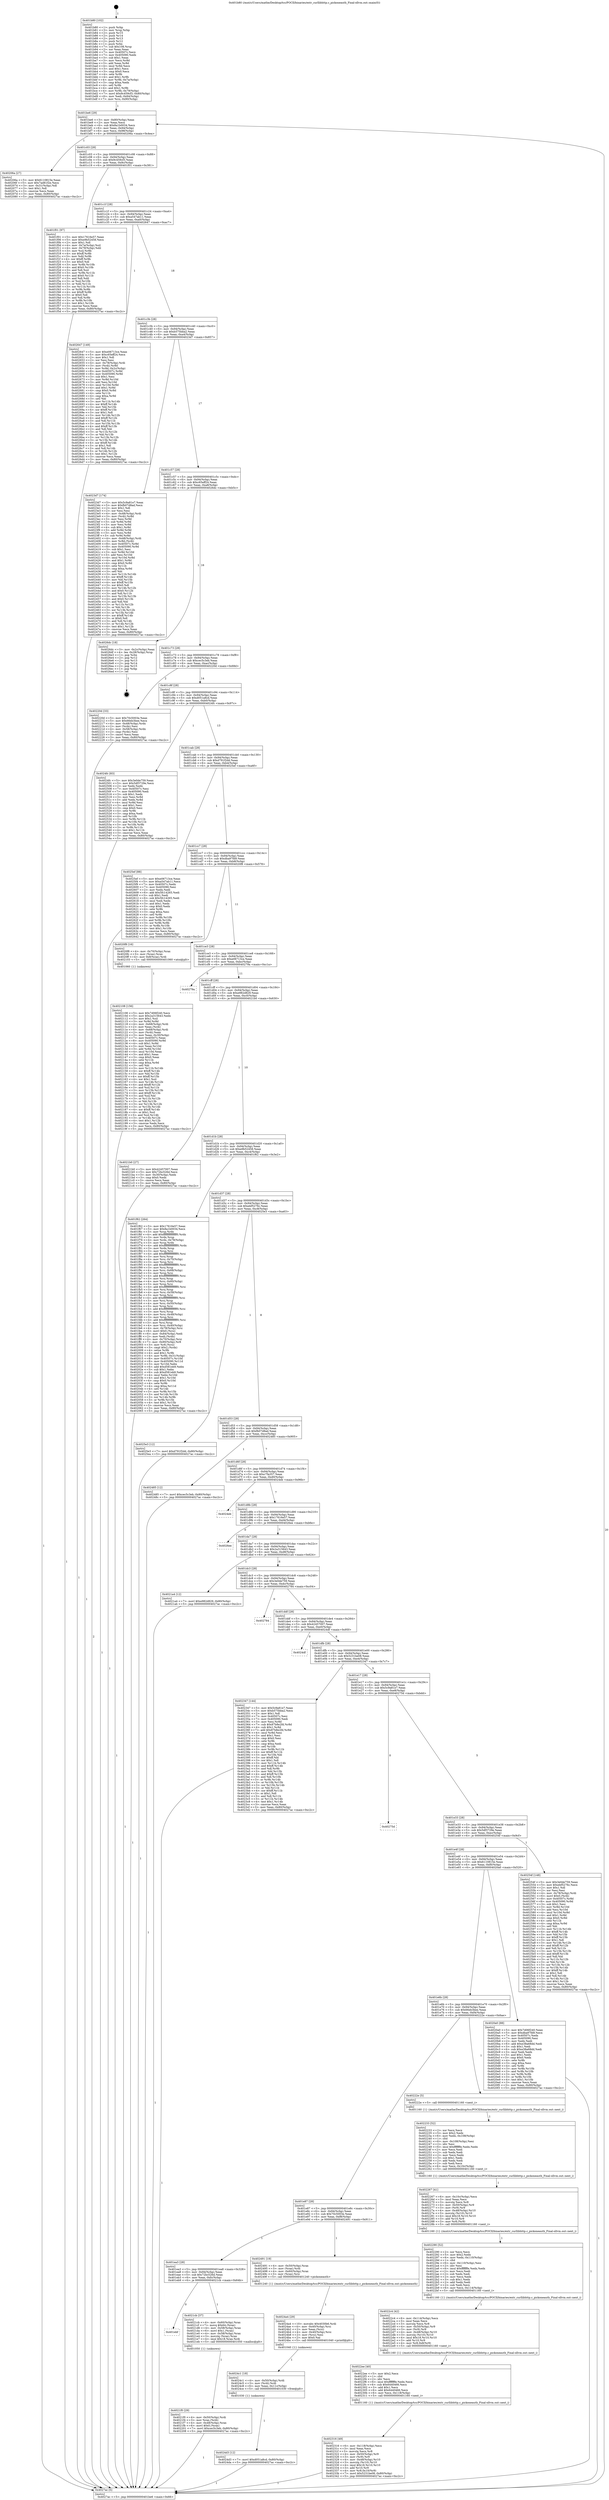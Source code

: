 digraph "0x401b80" {
  label = "0x401b80 (/mnt/c/Users/mathe/Desktop/tcc/POCII/binaries/extr_curllibhttp.c_pickoneauth_Final-ollvm.out::main(0))"
  labelloc = "t"
  node[shape=record]

  Entry [label="",width=0.3,height=0.3,shape=circle,fillcolor=black,style=filled]
  "0x401be6" [label="{
     0x401be6 [29]\l
     | [instrs]\l
     &nbsp;&nbsp;0x401be6 \<+3\>: mov -0x80(%rbp),%eax\l
     &nbsp;&nbsp;0x401be9 \<+2\>: mov %eax,%ecx\l
     &nbsp;&nbsp;0x401beb \<+6\>: sub $0x8a1b0034,%ecx\l
     &nbsp;&nbsp;0x401bf1 \<+6\>: mov %eax,-0x94(%rbp)\l
     &nbsp;&nbsp;0x401bf7 \<+6\>: mov %ecx,-0x98(%rbp)\l
     &nbsp;&nbsp;0x401bfd \<+6\>: je 000000000040206a \<main+0x4ea\>\l
  }"]
  "0x40206a" [label="{
     0x40206a [27]\l
     | [instrs]\l
     &nbsp;&nbsp;0x40206a \<+5\>: mov $0x6110815e,%eax\l
     &nbsp;&nbsp;0x40206f \<+5\>: mov $0x7ad81f2e,%ecx\l
     &nbsp;&nbsp;0x402074 \<+3\>: mov -0x31(%rbp),%dl\l
     &nbsp;&nbsp;0x402077 \<+3\>: test $0x1,%dl\l
     &nbsp;&nbsp;0x40207a \<+3\>: cmovne %ecx,%eax\l
     &nbsp;&nbsp;0x40207d \<+3\>: mov %eax,-0x80(%rbp)\l
     &nbsp;&nbsp;0x402080 \<+5\>: jmp 00000000004027ac \<main+0xc2c\>\l
  }"]
  "0x401c03" [label="{
     0x401c03 [28]\l
     | [instrs]\l
     &nbsp;&nbsp;0x401c03 \<+5\>: jmp 0000000000401c08 \<main+0x88\>\l
     &nbsp;&nbsp;0x401c08 \<+6\>: mov -0x94(%rbp),%eax\l
     &nbsp;&nbsp;0x401c0e \<+5\>: sub $0x9c459cf3,%eax\l
     &nbsp;&nbsp;0x401c13 \<+6\>: mov %eax,-0x9c(%rbp)\l
     &nbsp;&nbsp;0x401c19 \<+6\>: je 0000000000401f01 \<main+0x381\>\l
  }"]
  Exit [label="",width=0.3,height=0.3,shape=circle,fillcolor=black,style=filled,peripheries=2]
  "0x401f01" [label="{
     0x401f01 [97]\l
     | [instrs]\l
     &nbsp;&nbsp;0x401f01 \<+5\>: mov $0x17616e57,%eax\l
     &nbsp;&nbsp;0x401f06 \<+5\>: mov $0xe9b52458,%ecx\l
     &nbsp;&nbsp;0x401f0b \<+2\>: mov $0x1,%dl\l
     &nbsp;&nbsp;0x401f0d \<+4\>: mov -0x7a(%rbp),%sil\l
     &nbsp;&nbsp;0x401f11 \<+4\>: mov -0x79(%rbp),%dil\l
     &nbsp;&nbsp;0x401f15 \<+3\>: mov %sil,%r8b\l
     &nbsp;&nbsp;0x401f18 \<+4\>: xor $0xff,%r8b\l
     &nbsp;&nbsp;0x401f1c \<+3\>: mov %dil,%r9b\l
     &nbsp;&nbsp;0x401f1f \<+4\>: xor $0xff,%r9b\l
     &nbsp;&nbsp;0x401f23 \<+3\>: xor $0x0,%dl\l
     &nbsp;&nbsp;0x401f26 \<+3\>: mov %r8b,%r10b\l
     &nbsp;&nbsp;0x401f29 \<+4\>: and $0x0,%r10b\l
     &nbsp;&nbsp;0x401f2d \<+3\>: and %dl,%sil\l
     &nbsp;&nbsp;0x401f30 \<+3\>: mov %r9b,%r11b\l
     &nbsp;&nbsp;0x401f33 \<+4\>: and $0x0,%r11b\l
     &nbsp;&nbsp;0x401f37 \<+3\>: and %dl,%dil\l
     &nbsp;&nbsp;0x401f3a \<+3\>: or %sil,%r10b\l
     &nbsp;&nbsp;0x401f3d \<+3\>: or %dil,%r11b\l
     &nbsp;&nbsp;0x401f40 \<+3\>: xor %r11b,%r10b\l
     &nbsp;&nbsp;0x401f43 \<+3\>: or %r9b,%r8b\l
     &nbsp;&nbsp;0x401f46 \<+4\>: xor $0xff,%r8b\l
     &nbsp;&nbsp;0x401f4a \<+3\>: or $0x0,%dl\l
     &nbsp;&nbsp;0x401f4d \<+3\>: and %dl,%r8b\l
     &nbsp;&nbsp;0x401f50 \<+3\>: or %r8b,%r10b\l
     &nbsp;&nbsp;0x401f53 \<+4\>: test $0x1,%r10b\l
     &nbsp;&nbsp;0x401f57 \<+3\>: cmovne %ecx,%eax\l
     &nbsp;&nbsp;0x401f5a \<+3\>: mov %eax,-0x80(%rbp)\l
     &nbsp;&nbsp;0x401f5d \<+5\>: jmp 00000000004027ac \<main+0xc2c\>\l
  }"]
  "0x401c1f" [label="{
     0x401c1f [28]\l
     | [instrs]\l
     &nbsp;&nbsp;0x401c1f \<+5\>: jmp 0000000000401c24 \<main+0xa4\>\l
     &nbsp;&nbsp;0x401c24 \<+6\>: mov -0x94(%rbp),%eax\l
     &nbsp;&nbsp;0x401c2a \<+5\>: sub $0xa547ab11,%eax\l
     &nbsp;&nbsp;0x401c2f \<+6\>: mov %eax,-0xa0(%rbp)\l
     &nbsp;&nbsp;0x401c35 \<+6\>: je 0000000000402647 \<main+0xac7\>\l
  }"]
  "0x4027ac" [label="{
     0x4027ac [5]\l
     | [instrs]\l
     &nbsp;&nbsp;0x4027ac \<+5\>: jmp 0000000000401be6 \<main+0x66\>\l
  }"]
  "0x401b80" [label="{
     0x401b80 [102]\l
     | [instrs]\l
     &nbsp;&nbsp;0x401b80 \<+1\>: push %rbp\l
     &nbsp;&nbsp;0x401b81 \<+3\>: mov %rsp,%rbp\l
     &nbsp;&nbsp;0x401b84 \<+2\>: push %r15\l
     &nbsp;&nbsp;0x401b86 \<+2\>: push %r14\l
     &nbsp;&nbsp;0x401b88 \<+2\>: push %r13\l
     &nbsp;&nbsp;0x401b8a \<+2\>: push %r12\l
     &nbsp;&nbsp;0x401b8c \<+1\>: push %rbx\l
     &nbsp;&nbsp;0x401b8d \<+7\>: sub $0x108,%rsp\l
     &nbsp;&nbsp;0x401b94 \<+2\>: xor %eax,%eax\l
     &nbsp;&nbsp;0x401b96 \<+7\>: mov 0x40507c,%ecx\l
     &nbsp;&nbsp;0x401b9d \<+7\>: mov 0x405090,%edx\l
     &nbsp;&nbsp;0x401ba4 \<+3\>: sub $0x1,%eax\l
     &nbsp;&nbsp;0x401ba7 \<+3\>: mov %ecx,%r8d\l
     &nbsp;&nbsp;0x401baa \<+3\>: add %eax,%r8d\l
     &nbsp;&nbsp;0x401bad \<+4\>: imul %r8d,%ecx\l
     &nbsp;&nbsp;0x401bb1 \<+3\>: and $0x1,%ecx\l
     &nbsp;&nbsp;0x401bb4 \<+3\>: cmp $0x0,%ecx\l
     &nbsp;&nbsp;0x401bb7 \<+4\>: sete %r9b\l
     &nbsp;&nbsp;0x401bbb \<+4\>: and $0x1,%r9b\l
     &nbsp;&nbsp;0x401bbf \<+4\>: mov %r9b,-0x7a(%rbp)\l
     &nbsp;&nbsp;0x401bc3 \<+3\>: cmp $0xa,%edx\l
     &nbsp;&nbsp;0x401bc6 \<+4\>: setl %r9b\l
     &nbsp;&nbsp;0x401bca \<+4\>: and $0x1,%r9b\l
     &nbsp;&nbsp;0x401bce \<+4\>: mov %r9b,-0x79(%rbp)\l
     &nbsp;&nbsp;0x401bd2 \<+7\>: movl $0x9c459cf3,-0x80(%rbp)\l
     &nbsp;&nbsp;0x401bd9 \<+6\>: mov %edi,-0x84(%rbp)\l
     &nbsp;&nbsp;0x401bdf \<+7\>: mov %rsi,-0x90(%rbp)\l
  }"]
  "0x4024d3" [label="{
     0x4024d3 [12]\l
     | [instrs]\l
     &nbsp;&nbsp;0x4024d3 \<+7\>: movl $0xd051a8cd,-0x80(%rbp)\l
     &nbsp;&nbsp;0x4024da \<+5\>: jmp 00000000004027ac \<main+0xc2c\>\l
  }"]
  "0x402647" [label="{
     0x402647 [149]\l
     | [instrs]\l
     &nbsp;&nbsp;0x402647 \<+5\>: mov $0xe06713ce,%eax\l
     &nbsp;&nbsp;0x40264c \<+5\>: mov $0xc65eff24,%ecx\l
     &nbsp;&nbsp;0x402651 \<+2\>: mov $0x1,%dl\l
     &nbsp;&nbsp;0x402653 \<+2\>: xor %esi,%esi\l
     &nbsp;&nbsp;0x402655 \<+4\>: mov -0x78(%rbp),%rdi\l
     &nbsp;&nbsp;0x402659 \<+3\>: mov (%rdi),%r8d\l
     &nbsp;&nbsp;0x40265c \<+4\>: mov %r8d,-0x2c(%rbp)\l
     &nbsp;&nbsp;0x402660 \<+8\>: mov 0x40507c,%r8d\l
     &nbsp;&nbsp;0x402668 \<+8\>: mov 0x405090,%r9d\l
     &nbsp;&nbsp;0x402670 \<+3\>: sub $0x1,%esi\l
     &nbsp;&nbsp;0x402673 \<+3\>: mov %r8d,%r10d\l
     &nbsp;&nbsp;0x402676 \<+3\>: add %esi,%r10d\l
     &nbsp;&nbsp;0x402679 \<+4\>: imul %r10d,%r8d\l
     &nbsp;&nbsp;0x40267d \<+4\>: and $0x1,%r8d\l
     &nbsp;&nbsp;0x402681 \<+4\>: cmp $0x0,%r8d\l
     &nbsp;&nbsp;0x402685 \<+4\>: sete %r11b\l
     &nbsp;&nbsp;0x402689 \<+4\>: cmp $0xa,%r9d\l
     &nbsp;&nbsp;0x40268d \<+3\>: setl %bl\l
     &nbsp;&nbsp;0x402690 \<+3\>: mov %r11b,%r14b\l
     &nbsp;&nbsp;0x402693 \<+4\>: xor $0xff,%r14b\l
     &nbsp;&nbsp;0x402697 \<+3\>: mov %bl,%r15b\l
     &nbsp;&nbsp;0x40269a \<+4\>: xor $0xff,%r15b\l
     &nbsp;&nbsp;0x40269e \<+3\>: xor $0x1,%dl\l
     &nbsp;&nbsp;0x4026a1 \<+3\>: mov %r14b,%r12b\l
     &nbsp;&nbsp;0x4026a4 \<+4\>: and $0xff,%r12b\l
     &nbsp;&nbsp;0x4026a8 \<+3\>: and %dl,%r11b\l
     &nbsp;&nbsp;0x4026ab \<+3\>: mov %r15b,%r13b\l
     &nbsp;&nbsp;0x4026ae \<+4\>: and $0xff,%r13b\l
     &nbsp;&nbsp;0x4026b2 \<+2\>: and %dl,%bl\l
     &nbsp;&nbsp;0x4026b4 \<+3\>: or %r11b,%r12b\l
     &nbsp;&nbsp;0x4026b7 \<+3\>: or %bl,%r13b\l
     &nbsp;&nbsp;0x4026ba \<+3\>: xor %r13b,%r12b\l
     &nbsp;&nbsp;0x4026bd \<+3\>: or %r15b,%r14b\l
     &nbsp;&nbsp;0x4026c0 \<+4\>: xor $0xff,%r14b\l
     &nbsp;&nbsp;0x4026c4 \<+3\>: or $0x1,%dl\l
     &nbsp;&nbsp;0x4026c7 \<+3\>: and %dl,%r14b\l
     &nbsp;&nbsp;0x4026ca \<+3\>: or %r14b,%r12b\l
     &nbsp;&nbsp;0x4026cd \<+4\>: test $0x1,%r12b\l
     &nbsp;&nbsp;0x4026d1 \<+3\>: cmovne %ecx,%eax\l
     &nbsp;&nbsp;0x4026d4 \<+3\>: mov %eax,-0x80(%rbp)\l
     &nbsp;&nbsp;0x4026d7 \<+5\>: jmp 00000000004027ac \<main+0xc2c\>\l
  }"]
  "0x401c3b" [label="{
     0x401c3b [28]\l
     | [instrs]\l
     &nbsp;&nbsp;0x401c3b \<+5\>: jmp 0000000000401c40 \<main+0xc0\>\l
     &nbsp;&nbsp;0x401c40 \<+6\>: mov -0x94(%rbp),%eax\l
     &nbsp;&nbsp;0x401c46 \<+5\>: sub $0xb575bba2,%eax\l
     &nbsp;&nbsp;0x401c4b \<+6\>: mov %eax,-0xa4(%rbp)\l
     &nbsp;&nbsp;0x401c51 \<+6\>: je 00000000004023d7 \<main+0x857\>\l
  }"]
  "0x4024c1" [label="{
     0x4024c1 [18]\l
     | [instrs]\l
     &nbsp;&nbsp;0x4024c1 \<+4\>: mov -0x50(%rbp),%rdi\l
     &nbsp;&nbsp;0x4024c5 \<+3\>: mov (%rdi),%rdi\l
     &nbsp;&nbsp;0x4024c8 \<+6\>: mov %eax,-0x11c(%rbp)\l
     &nbsp;&nbsp;0x4024ce \<+5\>: call 0000000000401030 \<free@plt\>\l
     | [calls]\l
     &nbsp;&nbsp;0x401030 \{1\} (unknown)\l
  }"]
  "0x4023d7" [label="{
     0x4023d7 [174]\l
     | [instrs]\l
     &nbsp;&nbsp;0x4023d7 \<+5\>: mov $0x5c9a81e7,%eax\l
     &nbsp;&nbsp;0x4023dc \<+5\>: mov $0xfb07d8ad,%ecx\l
     &nbsp;&nbsp;0x4023e1 \<+2\>: mov $0x1,%dl\l
     &nbsp;&nbsp;0x4023e3 \<+2\>: xor %esi,%esi\l
     &nbsp;&nbsp;0x4023e5 \<+4\>: mov -0x48(%rbp),%rdi\l
     &nbsp;&nbsp;0x4023e9 \<+3\>: mov (%rdi),%r8d\l
     &nbsp;&nbsp;0x4023ec \<+3\>: mov %esi,%r9d\l
     &nbsp;&nbsp;0x4023ef \<+3\>: sub %r8d,%r9d\l
     &nbsp;&nbsp;0x4023f2 \<+3\>: mov %esi,%r8d\l
     &nbsp;&nbsp;0x4023f5 \<+4\>: sub $0x1,%r8d\l
     &nbsp;&nbsp;0x4023f9 \<+3\>: add %r8d,%r9d\l
     &nbsp;&nbsp;0x4023fc \<+3\>: mov %esi,%r8d\l
     &nbsp;&nbsp;0x4023ff \<+3\>: sub %r9d,%r8d\l
     &nbsp;&nbsp;0x402402 \<+4\>: mov -0x48(%rbp),%rdi\l
     &nbsp;&nbsp;0x402406 \<+3\>: mov %r8d,(%rdi)\l
     &nbsp;&nbsp;0x402409 \<+8\>: mov 0x40507c,%r8d\l
     &nbsp;&nbsp;0x402411 \<+8\>: mov 0x405090,%r9d\l
     &nbsp;&nbsp;0x402419 \<+3\>: sub $0x1,%esi\l
     &nbsp;&nbsp;0x40241c \<+3\>: mov %r8d,%r10d\l
     &nbsp;&nbsp;0x40241f \<+3\>: add %esi,%r10d\l
     &nbsp;&nbsp;0x402422 \<+4\>: imul %r10d,%r8d\l
     &nbsp;&nbsp;0x402426 \<+4\>: and $0x1,%r8d\l
     &nbsp;&nbsp;0x40242a \<+4\>: cmp $0x0,%r8d\l
     &nbsp;&nbsp;0x40242e \<+4\>: sete %r11b\l
     &nbsp;&nbsp;0x402432 \<+4\>: cmp $0xa,%r9d\l
     &nbsp;&nbsp;0x402436 \<+3\>: setl %bl\l
     &nbsp;&nbsp;0x402439 \<+3\>: mov %r11b,%r14b\l
     &nbsp;&nbsp;0x40243c \<+4\>: xor $0xff,%r14b\l
     &nbsp;&nbsp;0x402440 \<+3\>: mov %bl,%r15b\l
     &nbsp;&nbsp;0x402443 \<+4\>: xor $0xff,%r15b\l
     &nbsp;&nbsp;0x402447 \<+3\>: xor $0x0,%dl\l
     &nbsp;&nbsp;0x40244a \<+3\>: mov %r14b,%r12b\l
     &nbsp;&nbsp;0x40244d \<+4\>: and $0x0,%r12b\l
     &nbsp;&nbsp;0x402451 \<+3\>: and %dl,%r11b\l
     &nbsp;&nbsp;0x402454 \<+3\>: mov %r15b,%r13b\l
     &nbsp;&nbsp;0x402457 \<+4\>: and $0x0,%r13b\l
     &nbsp;&nbsp;0x40245b \<+2\>: and %dl,%bl\l
     &nbsp;&nbsp;0x40245d \<+3\>: or %r11b,%r12b\l
     &nbsp;&nbsp;0x402460 \<+3\>: or %bl,%r13b\l
     &nbsp;&nbsp;0x402463 \<+3\>: xor %r13b,%r12b\l
     &nbsp;&nbsp;0x402466 \<+3\>: or %r15b,%r14b\l
     &nbsp;&nbsp;0x402469 \<+4\>: xor $0xff,%r14b\l
     &nbsp;&nbsp;0x40246d \<+3\>: or $0x0,%dl\l
     &nbsp;&nbsp;0x402470 \<+3\>: and %dl,%r14b\l
     &nbsp;&nbsp;0x402473 \<+3\>: or %r14b,%r12b\l
     &nbsp;&nbsp;0x402476 \<+4\>: test $0x1,%r12b\l
     &nbsp;&nbsp;0x40247a \<+3\>: cmovne %ecx,%eax\l
     &nbsp;&nbsp;0x40247d \<+3\>: mov %eax,-0x80(%rbp)\l
     &nbsp;&nbsp;0x402480 \<+5\>: jmp 00000000004027ac \<main+0xc2c\>\l
  }"]
  "0x401c57" [label="{
     0x401c57 [28]\l
     | [instrs]\l
     &nbsp;&nbsp;0x401c57 \<+5\>: jmp 0000000000401c5c \<main+0xdc\>\l
     &nbsp;&nbsp;0x401c5c \<+6\>: mov -0x94(%rbp),%eax\l
     &nbsp;&nbsp;0x401c62 \<+5\>: sub $0xc65eff24,%eax\l
     &nbsp;&nbsp;0x401c67 \<+6\>: mov %eax,-0xa8(%rbp)\l
     &nbsp;&nbsp;0x401c6d \<+6\>: je 00000000004026dc \<main+0xb5c\>\l
  }"]
  "0x4024a4" [label="{
     0x4024a4 [29]\l
     | [instrs]\l
     &nbsp;&nbsp;0x4024a4 \<+10\>: movabs $0x4030b6,%rdi\l
     &nbsp;&nbsp;0x4024ae \<+4\>: mov -0x40(%rbp),%rsi\l
     &nbsp;&nbsp;0x4024b2 \<+2\>: mov %eax,(%rsi)\l
     &nbsp;&nbsp;0x4024b4 \<+4\>: mov -0x40(%rbp),%rsi\l
     &nbsp;&nbsp;0x4024b8 \<+2\>: mov (%rsi),%esi\l
     &nbsp;&nbsp;0x4024ba \<+2\>: mov $0x0,%al\l
     &nbsp;&nbsp;0x4024bc \<+5\>: call 0000000000401040 \<printf@plt\>\l
     | [calls]\l
     &nbsp;&nbsp;0x401040 \{1\} (unknown)\l
  }"]
  "0x4026dc" [label="{
     0x4026dc [18]\l
     | [instrs]\l
     &nbsp;&nbsp;0x4026dc \<+3\>: mov -0x2c(%rbp),%eax\l
     &nbsp;&nbsp;0x4026df \<+4\>: lea -0x28(%rbp),%rsp\l
     &nbsp;&nbsp;0x4026e3 \<+1\>: pop %rbx\l
     &nbsp;&nbsp;0x4026e4 \<+2\>: pop %r12\l
     &nbsp;&nbsp;0x4026e6 \<+2\>: pop %r13\l
     &nbsp;&nbsp;0x4026e8 \<+2\>: pop %r14\l
     &nbsp;&nbsp;0x4026ea \<+2\>: pop %r15\l
     &nbsp;&nbsp;0x4026ec \<+1\>: pop %rbp\l
     &nbsp;&nbsp;0x4026ed \<+1\>: ret\l
  }"]
  "0x401c73" [label="{
     0x401c73 [28]\l
     | [instrs]\l
     &nbsp;&nbsp;0x401c73 \<+5\>: jmp 0000000000401c78 \<main+0xf8\>\l
     &nbsp;&nbsp;0x401c78 \<+6\>: mov -0x94(%rbp),%eax\l
     &nbsp;&nbsp;0x401c7e \<+5\>: sub $0xcec5c3eb,%eax\l
     &nbsp;&nbsp;0x401c83 \<+6\>: mov %eax,-0xac(%rbp)\l
     &nbsp;&nbsp;0x401c89 \<+6\>: je 000000000040220d \<main+0x68d\>\l
  }"]
  "0x402316" [label="{
     0x402316 [49]\l
     | [instrs]\l
     &nbsp;&nbsp;0x402316 \<+6\>: mov -0x118(%rbp),%ecx\l
     &nbsp;&nbsp;0x40231c \<+3\>: imul %eax,%ecx\l
     &nbsp;&nbsp;0x40231f \<+3\>: movslq %ecx,%r8\l
     &nbsp;&nbsp;0x402322 \<+4\>: mov -0x50(%rbp),%r9\l
     &nbsp;&nbsp;0x402326 \<+3\>: mov (%r9),%r9\l
     &nbsp;&nbsp;0x402329 \<+4\>: mov -0x48(%rbp),%r10\l
     &nbsp;&nbsp;0x40232d \<+3\>: movslq (%r10),%r10\l
     &nbsp;&nbsp;0x402330 \<+4\>: imul $0x18,%r10,%r10\l
     &nbsp;&nbsp;0x402334 \<+3\>: add %r10,%r9\l
     &nbsp;&nbsp;0x402337 \<+4\>: mov %r8,0x10(%r9)\l
     &nbsp;&nbsp;0x40233b \<+7\>: movl $0x5231be08,-0x80(%rbp)\l
     &nbsp;&nbsp;0x402342 \<+5\>: jmp 00000000004027ac \<main+0xc2c\>\l
  }"]
  "0x40220d" [label="{
     0x40220d [33]\l
     | [instrs]\l
     &nbsp;&nbsp;0x40220d \<+5\>: mov $0x70c5003e,%eax\l
     &nbsp;&nbsp;0x402212 \<+5\>: mov $0x66eb3bee,%ecx\l
     &nbsp;&nbsp;0x402217 \<+4\>: mov -0x48(%rbp),%rdx\l
     &nbsp;&nbsp;0x40221b \<+2\>: mov (%rdx),%esi\l
     &nbsp;&nbsp;0x40221d \<+4\>: mov -0x58(%rbp),%rdx\l
     &nbsp;&nbsp;0x402221 \<+2\>: cmp (%rdx),%esi\l
     &nbsp;&nbsp;0x402223 \<+3\>: cmovl %ecx,%eax\l
     &nbsp;&nbsp;0x402226 \<+3\>: mov %eax,-0x80(%rbp)\l
     &nbsp;&nbsp;0x402229 \<+5\>: jmp 00000000004027ac \<main+0xc2c\>\l
  }"]
  "0x401c8f" [label="{
     0x401c8f [28]\l
     | [instrs]\l
     &nbsp;&nbsp;0x401c8f \<+5\>: jmp 0000000000401c94 \<main+0x114\>\l
     &nbsp;&nbsp;0x401c94 \<+6\>: mov -0x94(%rbp),%eax\l
     &nbsp;&nbsp;0x401c9a \<+5\>: sub $0xd051a8cd,%eax\l
     &nbsp;&nbsp;0x401c9f \<+6\>: mov %eax,-0xb0(%rbp)\l
     &nbsp;&nbsp;0x401ca5 \<+6\>: je 00000000004024fc \<main+0x97c\>\l
  }"]
  "0x4022ee" [label="{
     0x4022ee [40]\l
     | [instrs]\l
     &nbsp;&nbsp;0x4022ee \<+5\>: mov $0x2,%ecx\l
     &nbsp;&nbsp;0x4022f3 \<+1\>: cltd\l
     &nbsp;&nbsp;0x4022f4 \<+2\>: idiv %ecx\l
     &nbsp;&nbsp;0x4022f6 \<+6\>: imul $0xfffffffe,%edx,%ecx\l
     &nbsp;&nbsp;0x4022fc \<+6\>: sub $0x6440466,%ecx\l
     &nbsp;&nbsp;0x402302 \<+3\>: add $0x1,%ecx\l
     &nbsp;&nbsp;0x402305 \<+6\>: add $0x6440466,%ecx\l
     &nbsp;&nbsp;0x40230b \<+6\>: mov %ecx,-0x118(%rbp)\l
     &nbsp;&nbsp;0x402311 \<+5\>: call 0000000000401160 \<next_i\>\l
     | [calls]\l
     &nbsp;&nbsp;0x401160 \{1\} (/mnt/c/Users/mathe/Desktop/tcc/POCII/binaries/extr_curllibhttp.c_pickoneauth_Final-ollvm.out::next_i)\l
  }"]
  "0x4024fc" [label="{
     0x4024fc [83]\l
     | [instrs]\l
     &nbsp;&nbsp;0x4024fc \<+5\>: mov $0x3e0de759,%eax\l
     &nbsp;&nbsp;0x402501 \<+5\>: mov $0x5df3729e,%ecx\l
     &nbsp;&nbsp;0x402506 \<+2\>: xor %edx,%edx\l
     &nbsp;&nbsp;0x402508 \<+7\>: mov 0x40507c,%esi\l
     &nbsp;&nbsp;0x40250f \<+7\>: mov 0x405090,%edi\l
     &nbsp;&nbsp;0x402516 \<+3\>: sub $0x1,%edx\l
     &nbsp;&nbsp;0x402519 \<+3\>: mov %esi,%r8d\l
     &nbsp;&nbsp;0x40251c \<+3\>: add %edx,%r8d\l
     &nbsp;&nbsp;0x40251f \<+4\>: imul %r8d,%esi\l
     &nbsp;&nbsp;0x402523 \<+3\>: and $0x1,%esi\l
     &nbsp;&nbsp;0x402526 \<+3\>: cmp $0x0,%esi\l
     &nbsp;&nbsp;0x402529 \<+4\>: sete %r9b\l
     &nbsp;&nbsp;0x40252d \<+3\>: cmp $0xa,%edi\l
     &nbsp;&nbsp;0x402530 \<+4\>: setl %r10b\l
     &nbsp;&nbsp;0x402534 \<+3\>: mov %r9b,%r11b\l
     &nbsp;&nbsp;0x402537 \<+3\>: and %r10b,%r11b\l
     &nbsp;&nbsp;0x40253a \<+3\>: xor %r10b,%r9b\l
     &nbsp;&nbsp;0x40253d \<+3\>: or %r9b,%r11b\l
     &nbsp;&nbsp;0x402540 \<+4\>: test $0x1,%r11b\l
     &nbsp;&nbsp;0x402544 \<+3\>: cmovne %ecx,%eax\l
     &nbsp;&nbsp;0x402547 \<+3\>: mov %eax,-0x80(%rbp)\l
     &nbsp;&nbsp;0x40254a \<+5\>: jmp 00000000004027ac \<main+0xc2c\>\l
  }"]
  "0x401cab" [label="{
     0x401cab [28]\l
     | [instrs]\l
     &nbsp;&nbsp;0x401cab \<+5\>: jmp 0000000000401cb0 \<main+0x130\>\l
     &nbsp;&nbsp;0x401cb0 \<+6\>: mov -0x94(%rbp),%eax\l
     &nbsp;&nbsp;0x401cb6 \<+5\>: sub $0xd791f2dd,%eax\l
     &nbsp;&nbsp;0x401cbb \<+6\>: mov %eax,-0xb4(%rbp)\l
     &nbsp;&nbsp;0x401cc1 \<+6\>: je 00000000004025ef \<main+0xa6f\>\l
  }"]
  "0x4022c4" [label="{
     0x4022c4 [42]\l
     | [instrs]\l
     &nbsp;&nbsp;0x4022c4 \<+6\>: mov -0x114(%rbp),%ecx\l
     &nbsp;&nbsp;0x4022ca \<+3\>: imul %eax,%ecx\l
     &nbsp;&nbsp;0x4022cd \<+3\>: movslq %ecx,%r8\l
     &nbsp;&nbsp;0x4022d0 \<+4\>: mov -0x50(%rbp),%r9\l
     &nbsp;&nbsp;0x4022d4 \<+3\>: mov (%r9),%r9\l
     &nbsp;&nbsp;0x4022d7 \<+4\>: mov -0x48(%rbp),%r10\l
     &nbsp;&nbsp;0x4022db \<+3\>: movslq (%r10),%r10\l
     &nbsp;&nbsp;0x4022de \<+4\>: imul $0x18,%r10,%r10\l
     &nbsp;&nbsp;0x4022e2 \<+3\>: add %r10,%r9\l
     &nbsp;&nbsp;0x4022e5 \<+4\>: mov %r8,0x8(%r9)\l
     &nbsp;&nbsp;0x4022e9 \<+5\>: call 0000000000401160 \<next_i\>\l
     | [calls]\l
     &nbsp;&nbsp;0x401160 \{1\} (/mnt/c/Users/mathe/Desktop/tcc/POCII/binaries/extr_curllibhttp.c_pickoneauth_Final-ollvm.out::next_i)\l
  }"]
  "0x4025ef" [label="{
     0x4025ef [88]\l
     | [instrs]\l
     &nbsp;&nbsp;0x4025ef \<+5\>: mov $0xe06713ce,%eax\l
     &nbsp;&nbsp;0x4025f4 \<+5\>: mov $0xa547ab11,%ecx\l
     &nbsp;&nbsp;0x4025f9 \<+7\>: mov 0x40507c,%edx\l
     &nbsp;&nbsp;0x402600 \<+7\>: mov 0x405090,%esi\l
     &nbsp;&nbsp;0x402607 \<+2\>: mov %edx,%edi\l
     &nbsp;&nbsp;0x402609 \<+6\>: add $0x5fc14265,%edi\l
     &nbsp;&nbsp;0x40260f \<+3\>: sub $0x1,%edi\l
     &nbsp;&nbsp;0x402612 \<+6\>: sub $0x5fc14265,%edi\l
     &nbsp;&nbsp;0x402618 \<+3\>: imul %edi,%edx\l
     &nbsp;&nbsp;0x40261b \<+3\>: and $0x1,%edx\l
     &nbsp;&nbsp;0x40261e \<+3\>: cmp $0x0,%edx\l
     &nbsp;&nbsp;0x402621 \<+4\>: sete %r8b\l
     &nbsp;&nbsp;0x402625 \<+3\>: cmp $0xa,%esi\l
     &nbsp;&nbsp;0x402628 \<+4\>: setl %r9b\l
     &nbsp;&nbsp;0x40262c \<+3\>: mov %r8b,%r10b\l
     &nbsp;&nbsp;0x40262f \<+3\>: and %r9b,%r10b\l
     &nbsp;&nbsp;0x402632 \<+3\>: xor %r9b,%r8b\l
     &nbsp;&nbsp;0x402635 \<+3\>: or %r8b,%r10b\l
     &nbsp;&nbsp;0x402638 \<+4\>: test $0x1,%r10b\l
     &nbsp;&nbsp;0x40263c \<+3\>: cmovne %ecx,%eax\l
     &nbsp;&nbsp;0x40263f \<+3\>: mov %eax,-0x80(%rbp)\l
     &nbsp;&nbsp;0x402642 \<+5\>: jmp 00000000004027ac \<main+0xc2c\>\l
  }"]
  "0x401cc7" [label="{
     0x401cc7 [28]\l
     | [instrs]\l
     &nbsp;&nbsp;0x401cc7 \<+5\>: jmp 0000000000401ccc \<main+0x14c\>\l
     &nbsp;&nbsp;0x401ccc \<+6\>: mov -0x94(%rbp),%eax\l
     &nbsp;&nbsp;0x401cd2 \<+5\>: sub $0xdba97fd9,%eax\l
     &nbsp;&nbsp;0x401cd7 \<+6\>: mov %eax,-0xb8(%rbp)\l
     &nbsp;&nbsp;0x401cdd \<+6\>: je 00000000004020f8 \<main+0x578\>\l
  }"]
  "0x402290" [label="{
     0x402290 [52]\l
     | [instrs]\l
     &nbsp;&nbsp;0x402290 \<+2\>: xor %ecx,%ecx\l
     &nbsp;&nbsp;0x402292 \<+5\>: mov $0x2,%edx\l
     &nbsp;&nbsp;0x402297 \<+6\>: mov %edx,-0x110(%rbp)\l
     &nbsp;&nbsp;0x40229d \<+1\>: cltd\l
     &nbsp;&nbsp;0x40229e \<+6\>: mov -0x110(%rbp),%esi\l
     &nbsp;&nbsp;0x4022a4 \<+2\>: idiv %esi\l
     &nbsp;&nbsp;0x4022a6 \<+6\>: imul $0xfffffffe,%edx,%edx\l
     &nbsp;&nbsp;0x4022ac \<+2\>: mov %ecx,%edi\l
     &nbsp;&nbsp;0x4022ae \<+2\>: sub %edx,%edi\l
     &nbsp;&nbsp;0x4022b0 \<+2\>: mov %ecx,%edx\l
     &nbsp;&nbsp;0x4022b2 \<+3\>: sub $0x1,%edx\l
     &nbsp;&nbsp;0x4022b5 \<+2\>: add %edx,%edi\l
     &nbsp;&nbsp;0x4022b7 \<+2\>: sub %edi,%ecx\l
     &nbsp;&nbsp;0x4022b9 \<+6\>: mov %ecx,-0x114(%rbp)\l
     &nbsp;&nbsp;0x4022bf \<+5\>: call 0000000000401160 \<next_i\>\l
     | [calls]\l
     &nbsp;&nbsp;0x401160 \{1\} (/mnt/c/Users/mathe/Desktop/tcc/POCII/binaries/extr_curllibhttp.c_pickoneauth_Final-ollvm.out::next_i)\l
  }"]
  "0x4020f8" [label="{
     0x4020f8 [16]\l
     | [instrs]\l
     &nbsp;&nbsp;0x4020f8 \<+4\>: mov -0x70(%rbp),%rax\l
     &nbsp;&nbsp;0x4020fc \<+3\>: mov (%rax),%rax\l
     &nbsp;&nbsp;0x4020ff \<+4\>: mov 0x8(%rax),%rdi\l
     &nbsp;&nbsp;0x402103 \<+5\>: call 0000000000401060 \<atoi@plt\>\l
     | [calls]\l
     &nbsp;&nbsp;0x401060 \{1\} (unknown)\l
  }"]
  "0x401ce3" [label="{
     0x401ce3 [28]\l
     | [instrs]\l
     &nbsp;&nbsp;0x401ce3 \<+5\>: jmp 0000000000401ce8 \<main+0x168\>\l
     &nbsp;&nbsp;0x401ce8 \<+6\>: mov -0x94(%rbp),%eax\l
     &nbsp;&nbsp;0x401cee \<+5\>: sub $0xe06713ce,%eax\l
     &nbsp;&nbsp;0x401cf3 \<+6\>: mov %eax,-0xbc(%rbp)\l
     &nbsp;&nbsp;0x401cf9 \<+6\>: je 000000000040279a \<main+0xc1a\>\l
  }"]
  "0x402267" [label="{
     0x402267 [41]\l
     | [instrs]\l
     &nbsp;&nbsp;0x402267 \<+6\>: mov -0x10c(%rbp),%ecx\l
     &nbsp;&nbsp;0x40226d \<+3\>: imul %eax,%ecx\l
     &nbsp;&nbsp;0x402270 \<+3\>: movslq %ecx,%r8\l
     &nbsp;&nbsp;0x402273 \<+4\>: mov -0x50(%rbp),%r9\l
     &nbsp;&nbsp;0x402277 \<+3\>: mov (%r9),%r9\l
     &nbsp;&nbsp;0x40227a \<+4\>: mov -0x48(%rbp),%r10\l
     &nbsp;&nbsp;0x40227e \<+3\>: movslq (%r10),%r10\l
     &nbsp;&nbsp;0x402281 \<+4\>: imul $0x18,%r10,%r10\l
     &nbsp;&nbsp;0x402285 \<+3\>: add %r10,%r9\l
     &nbsp;&nbsp;0x402288 \<+3\>: mov %r8,(%r9)\l
     &nbsp;&nbsp;0x40228b \<+5\>: call 0000000000401160 \<next_i\>\l
     | [calls]\l
     &nbsp;&nbsp;0x401160 \{1\} (/mnt/c/Users/mathe/Desktop/tcc/POCII/binaries/extr_curllibhttp.c_pickoneauth_Final-ollvm.out::next_i)\l
  }"]
  "0x40279a" [label="{
     0x40279a\l
  }", style=dashed]
  "0x401cff" [label="{
     0x401cff [28]\l
     | [instrs]\l
     &nbsp;&nbsp;0x401cff \<+5\>: jmp 0000000000401d04 \<main+0x184\>\l
     &nbsp;&nbsp;0x401d04 \<+6\>: mov -0x94(%rbp),%eax\l
     &nbsp;&nbsp;0x401d0a \<+5\>: sub $0xe982d829,%eax\l
     &nbsp;&nbsp;0x401d0f \<+6\>: mov %eax,-0xc0(%rbp)\l
     &nbsp;&nbsp;0x401d15 \<+6\>: je 00000000004021b0 \<main+0x630\>\l
  }"]
  "0x402233" [label="{
     0x402233 [52]\l
     | [instrs]\l
     &nbsp;&nbsp;0x402233 \<+2\>: xor %ecx,%ecx\l
     &nbsp;&nbsp;0x402235 \<+5\>: mov $0x2,%edx\l
     &nbsp;&nbsp;0x40223a \<+6\>: mov %edx,-0x108(%rbp)\l
     &nbsp;&nbsp;0x402240 \<+1\>: cltd\l
     &nbsp;&nbsp;0x402241 \<+6\>: mov -0x108(%rbp),%esi\l
     &nbsp;&nbsp;0x402247 \<+2\>: idiv %esi\l
     &nbsp;&nbsp;0x402249 \<+6\>: imul $0xfffffffe,%edx,%edx\l
     &nbsp;&nbsp;0x40224f \<+2\>: mov %ecx,%edi\l
     &nbsp;&nbsp;0x402251 \<+2\>: sub %edx,%edi\l
     &nbsp;&nbsp;0x402253 \<+2\>: mov %ecx,%edx\l
     &nbsp;&nbsp;0x402255 \<+3\>: sub $0x1,%edx\l
     &nbsp;&nbsp;0x402258 \<+2\>: add %edx,%edi\l
     &nbsp;&nbsp;0x40225a \<+2\>: sub %edi,%ecx\l
     &nbsp;&nbsp;0x40225c \<+6\>: mov %ecx,-0x10c(%rbp)\l
     &nbsp;&nbsp;0x402262 \<+5\>: call 0000000000401160 \<next_i\>\l
     | [calls]\l
     &nbsp;&nbsp;0x401160 \{1\} (/mnt/c/Users/mathe/Desktop/tcc/POCII/binaries/extr_curllibhttp.c_pickoneauth_Final-ollvm.out::next_i)\l
  }"]
  "0x4021b0" [label="{
     0x4021b0 [27]\l
     | [instrs]\l
     &nbsp;&nbsp;0x4021b0 \<+5\>: mov $0x42457007,%eax\l
     &nbsp;&nbsp;0x4021b5 \<+5\>: mov $0x72bc526d,%ecx\l
     &nbsp;&nbsp;0x4021ba \<+3\>: mov -0x30(%rbp),%edx\l
     &nbsp;&nbsp;0x4021bd \<+3\>: cmp $0x0,%edx\l
     &nbsp;&nbsp;0x4021c0 \<+3\>: cmove %ecx,%eax\l
     &nbsp;&nbsp;0x4021c3 \<+3\>: mov %eax,-0x80(%rbp)\l
     &nbsp;&nbsp;0x4021c6 \<+5\>: jmp 00000000004027ac \<main+0xc2c\>\l
  }"]
  "0x401d1b" [label="{
     0x401d1b [28]\l
     | [instrs]\l
     &nbsp;&nbsp;0x401d1b \<+5\>: jmp 0000000000401d20 \<main+0x1a0\>\l
     &nbsp;&nbsp;0x401d20 \<+6\>: mov -0x94(%rbp),%eax\l
     &nbsp;&nbsp;0x401d26 \<+5\>: sub $0xe9b52458,%eax\l
     &nbsp;&nbsp;0x401d2b \<+6\>: mov %eax,-0xc4(%rbp)\l
     &nbsp;&nbsp;0x401d31 \<+6\>: je 0000000000401f62 \<main+0x3e2\>\l
  }"]
  "0x4021f0" [label="{
     0x4021f0 [29]\l
     | [instrs]\l
     &nbsp;&nbsp;0x4021f0 \<+4\>: mov -0x50(%rbp),%rdi\l
     &nbsp;&nbsp;0x4021f4 \<+3\>: mov %rax,(%rdi)\l
     &nbsp;&nbsp;0x4021f7 \<+4\>: mov -0x48(%rbp),%rax\l
     &nbsp;&nbsp;0x4021fb \<+6\>: movl $0x0,(%rax)\l
     &nbsp;&nbsp;0x402201 \<+7\>: movl $0xcec5c3eb,-0x80(%rbp)\l
     &nbsp;&nbsp;0x402208 \<+5\>: jmp 00000000004027ac \<main+0xc2c\>\l
  }"]
  "0x401f62" [label="{
     0x401f62 [264]\l
     | [instrs]\l
     &nbsp;&nbsp;0x401f62 \<+5\>: mov $0x17616e57,%eax\l
     &nbsp;&nbsp;0x401f67 \<+5\>: mov $0x8a1b0034,%ecx\l
     &nbsp;&nbsp;0x401f6c \<+3\>: mov %rsp,%rdx\l
     &nbsp;&nbsp;0x401f6f \<+4\>: add $0xfffffffffffffff0,%rdx\l
     &nbsp;&nbsp;0x401f73 \<+3\>: mov %rdx,%rsp\l
     &nbsp;&nbsp;0x401f76 \<+4\>: mov %rdx,-0x78(%rbp)\l
     &nbsp;&nbsp;0x401f7a \<+3\>: mov %rsp,%rdx\l
     &nbsp;&nbsp;0x401f7d \<+4\>: add $0xfffffffffffffff0,%rdx\l
     &nbsp;&nbsp;0x401f81 \<+3\>: mov %rdx,%rsp\l
     &nbsp;&nbsp;0x401f84 \<+3\>: mov %rsp,%rsi\l
     &nbsp;&nbsp;0x401f87 \<+4\>: add $0xfffffffffffffff0,%rsi\l
     &nbsp;&nbsp;0x401f8b \<+3\>: mov %rsi,%rsp\l
     &nbsp;&nbsp;0x401f8e \<+4\>: mov %rsi,-0x70(%rbp)\l
     &nbsp;&nbsp;0x401f92 \<+3\>: mov %rsp,%rsi\l
     &nbsp;&nbsp;0x401f95 \<+4\>: add $0xfffffffffffffff0,%rsi\l
     &nbsp;&nbsp;0x401f99 \<+3\>: mov %rsi,%rsp\l
     &nbsp;&nbsp;0x401f9c \<+4\>: mov %rsi,-0x68(%rbp)\l
     &nbsp;&nbsp;0x401fa0 \<+3\>: mov %rsp,%rsi\l
     &nbsp;&nbsp;0x401fa3 \<+4\>: add $0xfffffffffffffff0,%rsi\l
     &nbsp;&nbsp;0x401fa7 \<+3\>: mov %rsi,%rsp\l
     &nbsp;&nbsp;0x401faa \<+4\>: mov %rsi,-0x60(%rbp)\l
     &nbsp;&nbsp;0x401fae \<+3\>: mov %rsp,%rsi\l
     &nbsp;&nbsp;0x401fb1 \<+4\>: add $0xfffffffffffffff0,%rsi\l
     &nbsp;&nbsp;0x401fb5 \<+3\>: mov %rsi,%rsp\l
     &nbsp;&nbsp;0x401fb8 \<+4\>: mov %rsi,-0x58(%rbp)\l
     &nbsp;&nbsp;0x401fbc \<+3\>: mov %rsp,%rsi\l
     &nbsp;&nbsp;0x401fbf \<+4\>: add $0xfffffffffffffff0,%rsi\l
     &nbsp;&nbsp;0x401fc3 \<+3\>: mov %rsi,%rsp\l
     &nbsp;&nbsp;0x401fc6 \<+4\>: mov %rsi,-0x50(%rbp)\l
     &nbsp;&nbsp;0x401fca \<+3\>: mov %rsp,%rsi\l
     &nbsp;&nbsp;0x401fcd \<+4\>: add $0xfffffffffffffff0,%rsi\l
     &nbsp;&nbsp;0x401fd1 \<+3\>: mov %rsi,%rsp\l
     &nbsp;&nbsp;0x401fd4 \<+4\>: mov %rsi,-0x48(%rbp)\l
     &nbsp;&nbsp;0x401fd8 \<+3\>: mov %rsp,%rsi\l
     &nbsp;&nbsp;0x401fdb \<+4\>: add $0xfffffffffffffff0,%rsi\l
     &nbsp;&nbsp;0x401fdf \<+3\>: mov %rsi,%rsp\l
     &nbsp;&nbsp;0x401fe2 \<+4\>: mov %rsi,-0x40(%rbp)\l
     &nbsp;&nbsp;0x401fe6 \<+4\>: mov -0x78(%rbp),%rsi\l
     &nbsp;&nbsp;0x401fea \<+6\>: movl $0x0,(%rsi)\l
     &nbsp;&nbsp;0x401ff0 \<+6\>: mov -0x84(%rbp),%edi\l
     &nbsp;&nbsp;0x401ff6 \<+2\>: mov %edi,(%rdx)\l
     &nbsp;&nbsp;0x401ff8 \<+4\>: mov -0x70(%rbp),%rsi\l
     &nbsp;&nbsp;0x401ffc \<+7\>: mov -0x90(%rbp),%r8\l
     &nbsp;&nbsp;0x402003 \<+3\>: mov %r8,(%rsi)\l
     &nbsp;&nbsp;0x402006 \<+3\>: cmpl $0x2,(%rdx)\l
     &nbsp;&nbsp;0x402009 \<+4\>: setne %r9b\l
     &nbsp;&nbsp;0x40200d \<+4\>: and $0x1,%r9b\l
     &nbsp;&nbsp;0x402011 \<+4\>: mov %r9b,-0x31(%rbp)\l
     &nbsp;&nbsp;0x402015 \<+8\>: mov 0x40507c,%r10d\l
     &nbsp;&nbsp;0x40201d \<+8\>: mov 0x405090,%r11d\l
     &nbsp;&nbsp;0x402025 \<+3\>: mov %r10d,%ebx\l
     &nbsp;&nbsp;0x402028 \<+6\>: add $0xd581eb9,%ebx\l
     &nbsp;&nbsp;0x40202e \<+3\>: sub $0x1,%ebx\l
     &nbsp;&nbsp;0x402031 \<+6\>: sub $0xd581eb9,%ebx\l
     &nbsp;&nbsp;0x402037 \<+4\>: imul %ebx,%r10d\l
     &nbsp;&nbsp;0x40203b \<+4\>: and $0x1,%r10d\l
     &nbsp;&nbsp;0x40203f \<+4\>: cmp $0x0,%r10d\l
     &nbsp;&nbsp;0x402043 \<+4\>: sete %r9b\l
     &nbsp;&nbsp;0x402047 \<+4\>: cmp $0xa,%r11d\l
     &nbsp;&nbsp;0x40204b \<+4\>: setl %r14b\l
     &nbsp;&nbsp;0x40204f \<+3\>: mov %r9b,%r15b\l
     &nbsp;&nbsp;0x402052 \<+3\>: and %r14b,%r15b\l
     &nbsp;&nbsp;0x402055 \<+3\>: xor %r14b,%r9b\l
     &nbsp;&nbsp;0x402058 \<+3\>: or %r9b,%r15b\l
     &nbsp;&nbsp;0x40205b \<+4\>: test $0x1,%r15b\l
     &nbsp;&nbsp;0x40205f \<+3\>: cmovne %ecx,%eax\l
     &nbsp;&nbsp;0x402062 \<+3\>: mov %eax,-0x80(%rbp)\l
     &nbsp;&nbsp;0x402065 \<+5\>: jmp 00000000004027ac \<main+0xc2c\>\l
  }"]
  "0x401d37" [label="{
     0x401d37 [28]\l
     | [instrs]\l
     &nbsp;&nbsp;0x401d37 \<+5\>: jmp 0000000000401d3c \<main+0x1bc\>\l
     &nbsp;&nbsp;0x401d3c \<+6\>: mov -0x94(%rbp),%eax\l
     &nbsp;&nbsp;0x401d42 \<+5\>: sub $0xebf5276c,%eax\l
     &nbsp;&nbsp;0x401d47 \<+6\>: mov %eax,-0xc8(%rbp)\l
     &nbsp;&nbsp;0x401d4d \<+6\>: je 00000000004025e3 \<main+0xa63\>\l
  }"]
  "0x401ebf" [label="{
     0x401ebf\l
  }", style=dashed]
  "0x4021cb" [label="{
     0x4021cb [37]\l
     | [instrs]\l
     &nbsp;&nbsp;0x4021cb \<+4\>: mov -0x60(%rbp),%rax\l
     &nbsp;&nbsp;0x4021cf \<+7\>: movq $0x64,(%rax)\l
     &nbsp;&nbsp;0x4021d6 \<+4\>: mov -0x58(%rbp),%rax\l
     &nbsp;&nbsp;0x4021da \<+6\>: movl $0x1,(%rax)\l
     &nbsp;&nbsp;0x4021e0 \<+4\>: mov -0x58(%rbp),%rax\l
     &nbsp;&nbsp;0x4021e4 \<+3\>: movslq (%rax),%rax\l
     &nbsp;&nbsp;0x4021e7 \<+4\>: imul $0x18,%rax,%rdi\l
     &nbsp;&nbsp;0x4021eb \<+5\>: call 0000000000401050 \<malloc@plt\>\l
     | [calls]\l
     &nbsp;&nbsp;0x401050 \{1\} (unknown)\l
  }"]
  "0x4025e3" [label="{
     0x4025e3 [12]\l
     | [instrs]\l
     &nbsp;&nbsp;0x4025e3 \<+7\>: movl $0xd791f2dd,-0x80(%rbp)\l
     &nbsp;&nbsp;0x4025ea \<+5\>: jmp 00000000004027ac \<main+0xc2c\>\l
  }"]
  "0x401d53" [label="{
     0x401d53 [28]\l
     | [instrs]\l
     &nbsp;&nbsp;0x401d53 \<+5\>: jmp 0000000000401d58 \<main+0x1d8\>\l
     &nbsp;&nbsp;0x401d58 \<+6\>: mov -0x94(%rbp),%eax\l
     &nbsp;&nbsp;0x401d5e \<+5\>: sub $0xfb07d8ad,%eax\l
     &nbsp;&nbsp;0x401d63 \<+6\>: mov %eax,-0xcc(%rbp)\l
     &nbsp;&nbsp;0x401d69 \<+6\>: je 0000000000402485 \<main+0x905\>\l
  }"]
  "0x401ea3" [label="{
     0x401ea3 [28]\l
     | [instrs]\l
     &nbsp;&nbsp;0x401ea3 \<+5\>: jmp 0000000000401ea8 \<main+0x328\>\l
     &nbsp;&nbsp;0x401ea8 \<+6\>: mov -0x94(%rbp),%eax\l
     &nbsp;&nbsp;0x401eae \<+5\>: sub $0x72bc526d,%eax\l
     &nbsp;&nbsp;0x401eb3 \<+6\>: mov %eax,-0xfc(%rbp)\l
     &nbsp;&nbsp;0x401eb9 \<+6\>: je 00000000004021cb \<main+0x64b\>\l
  }"]
  "0x402485" [label="{
     0x402485 [12]\l
     | [instrs]\l
     &nbsp;&nbsp;0x402485 \<+7\>: movl $0xcec5c3eb,-0x80(%rbp)\l
     &nbsp;&nbsp;0x40248c \<+5\>: jmp 00000000004027ac \<main+0xc2c\>\l
  }"]
  "0x401d6f" [label="{
     0x401d6f [28]\l
     | [instrs]\l
     &nbsp;&nbsp;0x401d6f \<+5\>: jmp 0000000000401d74 \<main+0x1f4\>\l
     &nbsp;&nbsp;0x401d74 \<+6\>: mov -0x94(%rbp),%eax\l
     &nbsp;&nbsp;0x401d7a \<+5\>: sub $0xc7fa357,%eax\l
     &nbsp;&nbsp;0x401d7f \<+6\>: mov %eax,-0xd0(%rbp)\l
     &nbsp;&nbsp;0x401d85 \<+6\>: je 00000000004024eb \<main+0x96b\>\l
  }"]
  "0x402491" [label="{
     0x402491 [19]\l
     | [instrs]\l
     &nbsp;&nbsp;0x402491 \<+4\>: mov -0x50(%rbp),%rax\l
     &nbsp;&nbsp;0x402495 \<+3\>: mov (%rax),%rdi\l
     &nbsp;&nbsp;0x402498 \<+4\>: mov -0x60(%rbp),%rax\l
     &nbsp;&nbsp;0x40249c \<+3\>: mov (%rax),%rsi\l
     &nbsp;&nbsp;0x40249f \<+5\>: call 0000000000401240 \<pickoneauth\>\l
     | [calls]\l
     &nbsp;&nbsp;0x401240 \{1\} (/mnt/c/Users/mathe/Desktop/tcc/POCII/binaries/extr_curllibhttp.c_pickoneauth_Final-ollvm.out::pickoneauth)\l
  }"]
  "0x4024eb" [label="{
     0x4024eb\l
  }", style=dashed]
  "0x401d8b" [label="{
     0x401d8b [28]\l
     | [instrs]\l
     &nbsp;&nbsp;0x401d8b \<+5\>: jmp 0000000000401d90 \<main+0x210\>\l
     &nbsp;&nbsp;0x401d90 \<+6\>: mov -0x94(%rbp),%eax\l
     &nbsp;&nbsp;0x401d96 \<+5\>: sub $0x17616e57,%eax\l
     &nbsp;&nbsp;0x401d9b \<+6\>: mov %eax,-0xd4(%rbp)\l
     &nbsp;&nbsp;0x401da1 \<+6\>: je 00000000004026ee \<main+0xb6e\>\l
  }"]
  "0x401e87" [label="{
     0x401e87 [28]\l
     | [instrs]\l
     &nbsp;&nbsp;0x401e87 \<+5\>: jmp 0000000000401e8c \<main+0x30c\>\l
     &nbsp;&nbsp;0x401e8c \<+6\>: mov -0x94(%rbp),%eax\l
     &nbsp;&nbsp;0x401e92 \<+5\>: sub $0x70c5003e,%eax\l
     &nbsp;&nbsp;0x401e97 \<+6\>: mov %eax,-0xf8(%rbp)\l
     &nbsp;&nbsp;0x401e9d \<+6\>: je 0000000000402491 \<main+0x911\>\l
  }"]
  "0x4026ee" [label="{
     0x4026ee\l
  }", style=dashed]
  "0x401da7" [label="{
     0x401da7 [28]\l
     | [instrs]\l
     &nbsp;&nbsp;0x401da7 \<+5\>: jmp 0000000000401dac \<main+0x22c\>\l
     &nbsp;&nbsp;0x401dac \<+6\>: mov -0x94(%rbp),%eax\l
     &nbsp;&nbsp;0x401db2 \<+5\>: sub $0x2a315643,%eax\l
     &nbsp;&nbsp;0x401db7 \<+6\>: mov %eax,-0xd8(%rbp)\l
     &nbsp;&nbsp;0x401dbd \<+6\>: je 00000000004021a4 \<main+0x624\>\l
  }"]
  "0x40222e" [label="{
     0x40222e [5]\l
     | [instrs]\l
     &nbsp;&nbsp;0x40222e \<+5\>: call 0000000000401160 \<next_i\>\l
     | [calls]\l
     &nbsp;&nbsp;0x401160 \{1\} (/mnt/c/Users/mathe/Desktop/tcc/POCII/binaries/extr_curllibhttp.c_pickoneauth_Final-ollvm.out::next_i)\l
  }"]
  "0x4021a4" [label="{
     0x4021a4 [12]\l
     | [instrs]\l
     &nbsp;&nbsp;0x4021a4 \<+7\>: movl $0xe982d829,-0x80(%rbp)\l
     &nbsp;&nbsp;0x4021ab \<+5\>: jmp 00000000004027ac \<main+0xc2c\>\l
  }"]
  "0x401dc3" [label="{
     0x401dc3 [28]\l
     | [instrs]\l
     &nbsp;&nbsp;0x401dc3 \<+5\>: jmp 0000000000401dc8 \<main+0x248\>\l
     &nbsp;&nbsp;0x401dc8 \<+6\>: mov -0x94(%rbp),%eax\l
     &nbsp;&nbsp;0x401dce \<+5\>: sub $0x3e0de759,%eax\l
     &nbsp;&nbsp;0x401dd3 \<+6\>: mov %eax,-0xdc(%rbp)\l
     &nbsp;&nbsp;0x401dd9 \<+6\>: je 0000000000402784 \<main+0xc04\>\l
  }"]
  "0x402108" [label="{
     0x402108 [156]\l
     | [instrs]\l
     &nbsp;&nbsp;0x402108 \<+5\>: mov $0x7d06f240,%ecx\l
     &nbsp;&nbsp;0x40210d \<+5\>: mov $0x2a315643,%edx\l
     &nbsp;&nbsp;0x402112 \<+3\>: mov $0x1,%sil\l
     &nbsp;&nbsp;0x402115 \<+3\>: xor %r8d,%r8d\l
     &nbsp;&nbsp;0x402118 \<+4\>: mov -0x68(%rbp),%rdi\l
     &nbsp;&nbsp;0x40211c \<+2\>: mov %eax,(%rdi)\l
     &nbsp;&nbsp;0x40211e \<+4\>: mov -0x68(%rbp),%rdi\l
     &nbsp;&nbsp;0x402122 \<+2\>: mov (%rdi),%eax\l
     &nbsp;&nbsp;0x402124 \<+3\>: mov %eax,-0x30(%rbp)\l
     &nbsp;&nbsp;0x402127 \<+7\>: mov 0x40507c,%eax\l
     &nbsp;&nbsp;0x40212e \<+8\>: mov 0x405090,%r9d\l
     &nbsp;&nbsp;0x402136 \<+4\>: sub $0x1,%r8d\l
     &nbsp;&nbsp;0x40213a \<+3\>: mov %eax,%r10d\l
     &nbsp;&nbsp;0x40213d \<+3\>: add %r8d,%r10d\l
     &nbsp;&nbsp;0x402140 \<+4\>: imul %r10d,%eax\l
     &nbsp;&nbsp;0x402144 \<+3\>: and $0x1,%eax\l
     &nbsp;&nbsp;0x402147 \<+3\>: cmp $0x0,%eax\l
     &nbsp;&nbsp;0x40214a \<+4\>: sete %r11b\l
     &nbsp;&nbsp;0x40214e \<+4\>: cmp $0xa,%r9d\l
     &nbsp;&nbsp;0x402152 \<+3\>: setl %bl\l
     &nbsp;&nbsp;0x402155 \<+3\>: mov %r11b,%r14b\l
     &nbsp;&nbsp;0x402158 \<+4\>: xor $0xff,%r14b\l
     &nbsp;&nbsp;0x40215c \<+3\>: mov %bl,%r15b\l
     &nbsp;&nbsp;0x40215f \<+4\>: xor $0xff,%r15b\l
     &nbsp;&nbsp;0x402163 \<+4\>: xor $0x1,%sil\l
     &nbsp;&nbsp;0x402167 \<+3\>: mov %r14b,%r12b\l
     &nbsp;&nbsp;0x40216a \<+4\>: and $0xff,%r12b\l
     &nbsp;&nbsp;0x40216e \<+3\>: and %sil,%r11b\l
     &nbsp;&nbsp;0x402171 \<+3\>: mov %r15b,%r13b\l
     &nbsp;&nbsp;0x402174 \<+4\>: and $0xff,%r13b\l
     &nbsp;&nbsp;0x402178 \<+3\>: and %sil,%bl\l
     &nbsp;&nbsp;0x40217b \<+3\>: or %r11b,%r12b\l
     &nbsp;&nbsp;0x40217e \<+3\>: or %bl,%r13b\l
     &nbsp;&nbsp;0x402181 \<+3\>: xor %r13b,%r12b\l
     &nbsp;&nbsp;0x402184 \<+3\>: or %r15b,%r14b\l
     &nbsp;&nbsp;0x402187 \<+4\>: xor $0xff,%r14b\l
     &nbsp;&nbsp;0x40218b \<+4\>: or $0x1,%sil\l
     &nbsp;&nbsp;0x40218f \<+3\>: and %sil,%r14b\l
     &nbsp;&nbsp;0x402192 \<+3\>: or %r14b,%r12b\l
     &nbsp;&nbsp;0x402195 \<+4\>: test $0x1,%r12b\l
     &nbsp;&nbsp;0x402199 \<+3\>: cmovne %edx,%ecx\l
     &nbsp;&nbsp;0x40219c \<+3\>: mov %ecx,-0x80(%rbp)\l
     &nbsp;&nbsp;0x40219f \<+5\>: jmp 00000000004027ac \<main+0xc2c\>\l
  }"]
  "0x402784" [label="{
     0x402784\l
  }", style=dashed]
  "0x401ddf" [label="{
     0x401ddf [28]\l
     | [instrs]\l
     &nbsp;&nbsp;0x401ddf \<+5\>: jmp 0000000000401de4 \<main+0x264\>\l
     &nbsp;&nbsp;0x401de4 \<+6\>: mov -0x94(%rbp),%eax\l
     &nbsp;&nbsp;0x401dea \<+5\>: sub $0x42457007,%eax\l
     &nbsp;&nbsp;0x401def \<+6\>: mov %eax,-0xe0(%rbp)\l
     &nbsp;&nbsp;0x401df5 \<+6\>: je 00000000004024df \<main+0x95f\>\l
  }"]
  "0x401e6b" [label="{
     0x401e6b [28]\l
     | [instrs]\l
     &nbsp;&nbsp;0x401e6b \<+5\>: jmp 0000000000401e70 \<main+0x2f0\>\l
     &nbsp;&nbsp;0x401e70 \<+6\>: mov -0x94(%rbp),%eax\l
     &nbsp;&nbsp;0x401e76 \<+5\>: sub $0x66eb3bee,%eax\l
     &nbsp;&nbsp;0x401e7b \<+6\>: mov %eax,-0xf4(%rbp)\l
     &nbsp;&nbsp;0x401e81 \<+6\>: je 000000000040222e \<main+0x6ae\>\l
  }"]
  "0x4024df" [label="{
     0x4024df\l
  }", style=dashed]
  "0x401dfb" [label="{
     0x401dfb [28]\l
     | [instrs]\l
     &nbsp;&nbsp;0x401dfb \<+5\>: jmp 0000000000401e00 \<main+0x280\>\l
     &nbsp;&nbsp;0x401e00 \<+6\>: mov -0x94(%rbp),%eax\l
     &nbsp;&nbsp;0x401e06 \<+5\>: sub $0x5231be08,%eax\l
     &nbsp;&nbsp;0x401e0b \<+6\>: mov %eax,-0xe4(%rbp)\l
     &nbsp;&nbsp;0x401e11 \<+6\>: je 0000000000402347 \<main+0x7c7\>\l
  }"]
  "0x4020a0" [label="{
     0x4020a0 [88]\l
     | [instrs]\l
     &nbsp;&nbsp;0x4020a0 \<+5\>: mov $0x7d06f240,%eax\l
     &nbsp;&nbsp;0x4020a5 \<+5\>: mov $0xdba97fd9,%ecx\l
     &nbsp;&nbsp;0x4020aa \<+7\>: mov 0x40507c,%edx\l
     &nbsp;&nbsp;0x4020b1 \<+7\>: mov 0x405090,%esi\l
     &nbsp;&nbsp;0x4020b8 \<+2\>: mov %edx,%edi\l
     &nbsp;&nbsp;0x4020ba \<+6\>: add $0xe38a68dd,%edi\l
     &nbsp;&nbsp;0x4020c0 \<+3\>: sub $0x1,%edi\l
     &nbsp;&nbsp;0x4020c3 \<+6\>: sub $0xe38a68dd,%edi\l
     &nbsp;&nbsp;0x4020c9 \<+3\>: imul %edi,%edx\l
     &nbsp;&nbsp;0x4020cc \<+3\>: and $0x1,%edx\l
     &nbsp;&nbsp;0x4020cf \<+3\>: cmp $0x0,%edx\l
     &nbsp;&nbsp;0x4020d2 \<+4\>: sete %r8b\l
     &nbsp;&nbsp;0x4020d6 \<+3\>: cmp $0xa,%esi\l
     &nbsp;&nbsp;0x4020d9 \<+4\>: setl %r9b\l
     &nbsp;&nbsp;0x4020dd \<+3\>: mov %r8b,%r10b\l
     &nbsp;&nbsp;0x4020e0 \<+3\>: and %r9b,%r10b\l
     &nbsp;&nbsp;0x4020e3 \<+3\>: xor %r9b,%r8b\l
     &nbsp;&nbsp;0x4020e6 \<+3\>: or %r8b,%r10b\l
     &nbsp;&nbsp;0x4020e9 \<+4\>: test $0x1,%r10b\l
     &nbsp;&nbsp;0x4020ed \<+3\>: cmovne %ecx,%eax\l
     &nbsp;&nbsp;0x4020f0 \<+3\>: mov %eax,-0x80(%rbp)\l
     &nbsp;&nbsp;0x4020f3 \<+5\>: jmp 00000000004027ac \<main+0xc2c\>\l
  }"]
  "0x402347" [label="{
     0x402347 [144]\l
     | [instrs]\l
     &nbsp;&nbsp;0x402347 \<+5\>: mov $0x5c9a81e7,%eax\l
     &nbsp;&nbsp;0x40234c \<+5\>: mov $0xb575bba2,%ecx\l
     &nbsp;&nbsp;0x402351 \<+2\>: mov $0x1,%dl\l
     &nbsp;&nbsp;0x402353 \<+7\>: mov 0x40507c,%esi\l
     &nbsp;&nbsp;0x40235a \<+7\>: mov 0x405090,%edi\l
     &nbsp;&nbsp;0x402361 \<+3\>: mov %esi,%r8d\l
     &nbsp;&nbsp;0x402364 \<+7\>: sub $0x87b8e2fd,%r8d\l
     &nbsp;&nbsp;0x40236b \<+4\>: sub $0x1,%r8d\l
     &nbsp;&nbsp;0x40236f \<+7\>: add $0x87b8e2fd,%r8d\l
     &nbsp;&nbsp;0x402376 \<+4\>: imul %r8d,%esi\l
     &nbsp;&nbsp;0x40237a \<+3\>: and $0x1,%esi\l
     &nbsp;&nbsp;0x40237d \<+3\>: cmp $0x0,%esi\l
     &nbsp;&nbsp;0x402380 \<+4\>: sete %r9b\l
     &nbsp;&nbsp;0x402384 \<+3\>: cmp $0xa,%edi\l
     &nbsp;&nbsp;0x402387 \<+4\>: setl %r10b\l
     &nbsp;&nbsp;0x40238b \<+3\>: mov %r9b,%r11b\l
     &nbsp;&nbsp;0x40238e \<+4\>: xor $0xff,%r11b\l
     &nbsp;&nbsp;0x402392 \<+3\>: mov %r10b,%bl\l
     &nbsp;&nbsp;0x402395 \<+3\>: xor $0xff,%bl\l
     &nbsp;&nbsp;0x402398 \<+3\>: xor $0x1,%dl\l
     &nbsp;&nbsp;0x40239b \<+3\>: mov %r11b,%r14b\l
     &nbsp;&nbsp;0x40239e \<+4\>: and $0xff,%r14b\l
     &nbsp;&nbsp;0x4023a2 \<+3\>: and %dl,%r9b\l
     &nbsp;&nbsp;0x4023a5 \<+3\>: mov %bl,%r15b\l
     &nbsp;&nbsp;0x4023a8 \<+4\>: and $0xff,%r15b\l
     &nbsp;&nbsp;0x4023ac \<+3\>: and %dl,%r10b\l
     &nbsp;&nbsp;0x4023af \<+3\>: or %r9b,%r14b\l
     &nbsp;&nbsp;0x4023b2 \<+3\>: or %r10b,%r15b\l
     &nbsp;&nbsp;0x4023b5 \<+3\>: xor %r15b,%r14b\l
     &nbsp;&nbsp;0x4023b8 \<+3\>: or %bl,%r11b\l
     &nbsp;&nbsp;0x4023bb \<+4\>: xor $0xff,%r11b\l
     &nbsp;&nbsp;0x4023bf \<+3\>: or $0x1,%dl\l
     &nbsp;&nbsp;0x4023c2 \<+3\>: and %dl,%r11b\l
     &nbsp;&nbsp;0x4023c5 \<+3\>: or %r11b,%r14b\l
     &nbsp;&nbsp;0x4023c8 \<+4\>: test $0x1,%r14b\l
     &nbsp;&nbsp;0x4023cc \<+3\>: cmovne %ecx,%eax\l
     &nbsp;&nbsp;0x4023cf \<+3\>: mov %eax,-0x80(%rbp)\l
     &nbsp;&nbsp;0x4023d2 \<+5\>: jmp 00000000004027ac \<main+0xc2c\>\l
  }"]
  "0x401e17" [label="{
     0x401e17 [28]\l
     | [instrs]\l
     &nbsp;&nbsp;0x401e17 \<+5\>: jmp 0000000000401e1c \<main+0x29c\>\l
     &nbsp;&nbsp;0x401e1c \<+6\>: mov -0x94(%rbp),%eax\l
     &nbsp;&nbsp;0x401e22 \<+5\>: sub $0x5c9a81e7,%eax\l
     &nbsp;&nbsp;0x401e27 \<+6\>: mov %eax,-0xe8(%rbp)\l
     &nbsp;&nbsp;0x401e2d \<+6\>: je 000000000040275d \<main+0xbdd\>\l
  }"]
  "0x401e4f" [label="{
     0x401e4f [28]\l
     | [instrs]\l
     &nbsp;&nbsp;0x401e4f \<+5\>: jmp 0000000000401e54 \<main+0x2d4\>\l
     &nbsp;&nbsp;0x401e54 \<+6\>: mov -0x94(%rbp),%eax\l
     &nbsp;&nbsp;0x401e5a \<+5\>: sub $0x6110815e,%eax\l
     &nbsp;&nbsp;0x401e5f \<+6\>: mov %eax,-0xf0(%rbp)\l
     &nbsp;&nbsp;0x401e65 \<+6\>: je 00000000004020a0 \<main+0x520\>\l
  }"]
  "0x40275d" [label="{
     0x40275d\l
  }", style=dashed]
  "0x401e33" [label="{
     0x401e33 [28]\l
     | [instrs]\l
     &nbsp;&nbsp;0x401e33 \<+5\>: jmp 0000000000401e38 \<main+0x2b8\>\l
     &nbsp;&nbsp;0x401e38 \<+6\>: mov -0x94(%rbp),%eax\l
     &nbsp;&nbsp;0x401e3e \<+5\>: sub $0x5df3729e,%eax\l
     &nbsp;&nbsp;0x401e43 \<+6\>: mov %eax,-0xec(%rbp)\l
     &nbsp;&nbsp;0x401e49 \<+6\>: je 000000000040254f \<main+0x9cf\>\l
  }"]
  "0x40254f" [label="{
     0x40254f [148]\l
     | [instrs]\l
     &nbsp;&nbsp;0x40254f \<+5\>: mov $0x3e0de759,%eax\l
     &nbsp;&nbsp;0x402554 \<+5\>: mov $0xebf5276c,%ecx\l
     &nbsp;&nbsp;0x402559 \<+2\>: mov $0x1,%dl\l
     &nbsp;&nbsp;0x40255b \<+2\>: xor %esi,%esi\l
     &nbsp;&nbsp;0x40255d \<+4\>: mov -0x78(%rbp),%rdi\l
     &nbsp;&nbsp;0x402561 \<+6\>: movl $0x0,(%rdi)\l
     &nbsp;&nbsp;0x402567 \<+8\>: mov 0x40507c,%r8d\l
     &nbsp;&nbsp;0x40256f \<+8\>: mov 0x405090,%r9d\l
     &nbsp;&nbsp;0x402577 \<+3\>: sub $0x1,%esi\l
     &nbsp;&nbsp;0x40257a \<+3\>: mov %r8d,%r10d\l
     &nbsp;&nbsp;0x40257d \<+3\>: add %esi,%r10d\l
     &nbsp;&nbsp;0x402580 \<+4\>: imul %r10d,%r8d\l
     &nbsp;&nbsp;0x402584 \<+4\>: and $0x1,%r8d\l
     &nbsp;&nbsp;0x402588 \<+4\>: cmp $0x0,%r8d\l
     &nbsp;&nbsp;0x40258c \<+4\>: sete %r11b\l
     &nbsp;&nbsp;0x402590 \<+4\>: cmp $0xa,%r9d\l
     &nbsp;&nbsp;0x402594 \<+3\>: setl %bl\l
     &nbsp;&nbsp;0x402597 \<+3\>: mov %r11b,%r14b\l
     &nbsp;&nbsp;0x40259a \<+4\>: xor $0xff,%r14b\l
     &nbsp;&nbsp;0x40259e \<+3\>: mov %bl,%r15b\l
     &nbsp;&nbsp;0x4025a1 \<+4\>: xor $0xff,%r15b\l
     &nbsp;&nbsp;0x4025a5 \<+3\>: xor $0x1,%dl\l
     &nbsp;&nbsp;0x4025a8 \<+3\>: mov %r14b,%r12b\l
     &nbsp;&nbsp;0x4025ab \<+4\>: and $0xff,%r12b\l
     &nbsp;&nbsp;0x4025af \<+3\>: and %dl,%r11b\l
     &nbsp;&nbsp;0x4025b2 \<+3\>: mov %r15b,%r13b\l
     &nbsp;&nbsp;0x4025b5 \<+4\>: and $0xff,%r13b\l
     &nbsp;&nbsp;0x4025b9 \<+2\>: and %dl,%bl\l
     &nbsp;&nbsp;0x4025bb \<+3\>: or %r11b,%r12b\l
     &nbsp;&nbsp;0x4025be \<+3\>: or %bl,%r13b\l
     &nbsp;&nbsp;0x4025c1 \<+3\>: xor %r13b,%r12b\l
     &nbsp;&nbsp;0x4025c4 \<+3\>: or %r15b,%r14b\l
     &nbsp;&nbsp;0x4025c7 \<+4\>: xor $0xff,%r14b\l
     &nbsp;&nbsp;0x4025cb \<+3\>: or $0x1,%dl\l
     &nbsp;&nbsp;0x4025ce \<+3\>: and %dl,%r14b\l
     &nbsp;&nbsp;0x4025d1 \<+3\>: or %r14b,%r12b\l
     &nbsp;&nbsp;0x4025d4 \<+4\>: test $0x1,%r12b\l
     &nbsp;&nbsp;0x4025d8 \<+3\>: cmovne %ecx,%eax\l
     &nbsp;&nbsp;0x4025db \<+3\>: mov %eax,-0x80(%rbp)\l
     &nbsp;&nbsp;0x4025de \<+5\>: jmp 00000000004027ac \<main+0xc2c\>\l
  }"]
  Entry -> "0x401b80" [label=" 1"]
  "0x401be6" -> "0x40206a" [label=" 1"]
  "0x401be6" -> "0x401c03" [label=" 20"]
  "0x4026dc" -> Exit [label=" 1"]
  "0x401c03" -> "0x401f01" [label=" 1"]
  "0x401c03" -> "0x401c1f" [label=" 19"]
  "0x401f01" -> "0x4027ac" [label=" 1"]
  "0x401b80" -> "0x401be6" [label=" 1"]
  "0x4027ac" -> "0x401be6" [label=" 20"]
  "0x402647" -> "0x4027ac" [label=" 1"]
  "0x401c1f" -> "0x402647" [label=" 1"]
  "0x401c1f" -> "0x401c3b" [label=" 18"]
  "0x4025ef" -> "0x4027ac" [label=" 1"]
  "0x401c3b" -> "0x4023d7" [label=" 1"]
  "0x401c3b" -> "0x401c57" [label=" 17"]
  "0x4025e3" -> "0x4027ac" [label=" 1"]
  "0x401c57" -> "0x4026dc" [label=" 1"]
  "0x401c57" -> "0x401c73" [label=" 16"]
  "0x40254f" -> "0x4027ac" [label=" 1"]
  "0x401c73" -> "0x40220d" [label=" 2"]
  "0x401c73" -> "0x401c8f" [label=" 14"]
  "0x4024fc" -> "0x4027ac" [label=" 1"]
  "0x401c8f" -> "0x4024fc" [label=" 1"]
  "0x401c8f" -> "0x401cab" [label=" 13"]
  "0x4024d3" -> "0x4027ac" [label=" 1"]
  "0x401cab" -> "0x4025ef" [label=" 1"]
  "0x401cab" -> "0x401cc7" [label=" 12"]
  "0x4024c1" -> "0x4024d3" [label=" 1"]
  "0x401cc7" -> "0x4020f8" [label=" 1"]
  "0x401cc7" -> "0x401ce3" [label=" 11"]
  "0x4024a4" -> "0x4024c1" [label=" 1"]
  "0x401ce3" -> "0x40279a" [label=" 0"]
  "0x401ce3" -> "0x401cff" [label=" 11"]
  "0x402491" -> "0x4024a4" [label=" 1"]
  "0x401cff" -> "0x4021b0" [label=" 1"]
  "0x401cff" -> "0x401d1b" [label=" 10"]
  "0x402485" -> "0x4027ac" [label=" 1"]
  "0x401d1b" -> "0x401f62" [label=" 1"]
  "0x401d1b" -> "0x401d37" [label=" 9"]
  "0x4023d7" -> "0x4027ac" [label=" 1"]
  "0x401f62" -> "0x4027ac" [label=" 1"]
  "0x40206a" -> "0x4027ac" [label=" 1"]
  "0x402347" -> "0x4027ac" [label=" 1"]
  "0x401d37" -> "0x4025e3" [label=" 1"]
  "0x401d37" -> "0x401d53" [label=" 8"]
  "0x402316" -> "0x4027ac" [label=" 1"]
  "0x401d53" -> "0x402485" [label=" 1"]
  "0x401d53" -> "0x401d6f" [label=" 7"]
  "0x4022c4" -> "0x4022ee" [label=" 1"]
  "0x401d6f" -> "0x4024eb" [label=" 0"]
  "0x401d6f" -> "0x401d8b" [label=" 7"]
  "0x402290" -> "0x4022c4" [label=" 1"]
  "0x401d8b" -> "0x4026ee" [label=" 0"]
  "0x401d8b" -> "0x401da7" [label=" 7"]
  "0x402233" -> "0x402267" [label=" 1"]
  "0x401da7" -> "0x4021a4" [label=" 1"]
  "0x401da7" -> "0x401dc3" [label=" 6"]
  "0x40222e" -> "0x402233" [label=" 1"]
  "0x401dc3" -> "0x402784" [label=" 0"]
  "0x401dc3" -> "0x401ddf" [label=" 6"]
  "0x4021f0" -> "0x4027ac" [label=" 1"]
  "0x401ddf" -> "0x4024df" [label=" 0"]
  "0x401ddf" -> "0x401dfb" [label=" 6"]
  "0x4021cb" -> "0x4021f0" [label=" 1"]
  "0x401dfb" -> "0x402347" [label=" 1"]
  "0x401dfb" -> "0x401e17" [label=" 5"]
  "0x401ea3" -> "0x401ebf" [label=" 0"]
  "0x401e17" -> "0x40275d" [label=" 0"]
  "0x401e17" -> "0x401e33" [label=" 5"]
  "0x4022ee" -> "0x402316" [label=" 1"]
  "0x401e33" -> "0x40254f" [label=" 1"]
  "0x401e33" -> "0x401e4f" [label=" 4"]
  "0x401ea3" -> "0x4021cb" [label=" 1"]
  "0x401e4f" -> "0x4020a0" [label=" 1"]
  "0x401e4f" -> "0x401e6b" [label=" 3"]
  "0x4020a0" -> "0x4027ac" [label=" 1"]
  "0x4020f8" -> "0x402108" [label=" 1"]
  "0x402108" -> "0x4027ac" [label=" 1"]
  "0x4021a4" -> "0x4027ac" [label=" 1"]
  "0x4021b0" -> "0x4027ac" [label=" 1"]
  "0x40220d" -> "0x4027ac" [label=" 2"]
  "0x401e6b" -> "0x40222e" [label=" 1"]
  "0x401e6b" -> "0x401e87" [label=" 2"]
  "0x402267" -> "0x402290" [label=" 1"]
  "0x401e87" -> "0x402491" [label=" 1"]
  "0x401e87" -> "0x401ea3" [label=" 1"]
}
